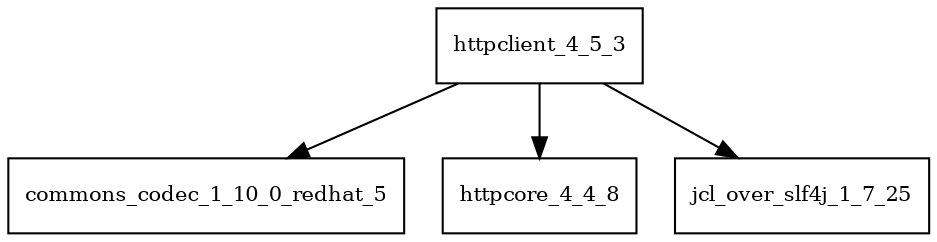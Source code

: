 digraph httpclient_4_5_3_dependencies {
  node [shape = box, fontsize=10.0];
  httpclient_4_5_3 -> commons_codec_1_10_0_redhat_5;
  httpclient_4_5_3 -> httpcore_4_4_8;
  httpclient_4_5_3 -> jcl_over_slf4j_1_7_25;
}
